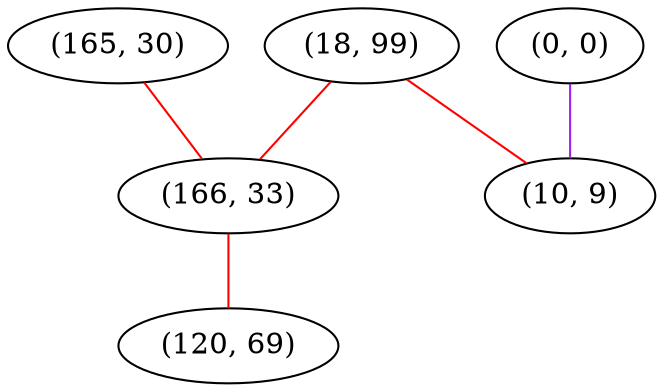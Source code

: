graph "" {
"(165, 30)";
"(0, 0)";
"(18, 99)";
"(166, 33)";
"(120, 69)";
"(10, 9)";
"(165, 30)" -- "(166, 33)"  [color=red, key=0, weight=1];
"(0, 0)" -- "(10, 9)"  [color=purple, key=0, weight=4];
"(18, 99)" -- "(166, 33)"  [color=red, key=0, weight=1];
"(18, 99)" -- "(10, 9)"  [color=red, key=0, weight=1];
"(166, 33)" -- "(120, 69)"  [color=red, key=0, weight=1];
}
